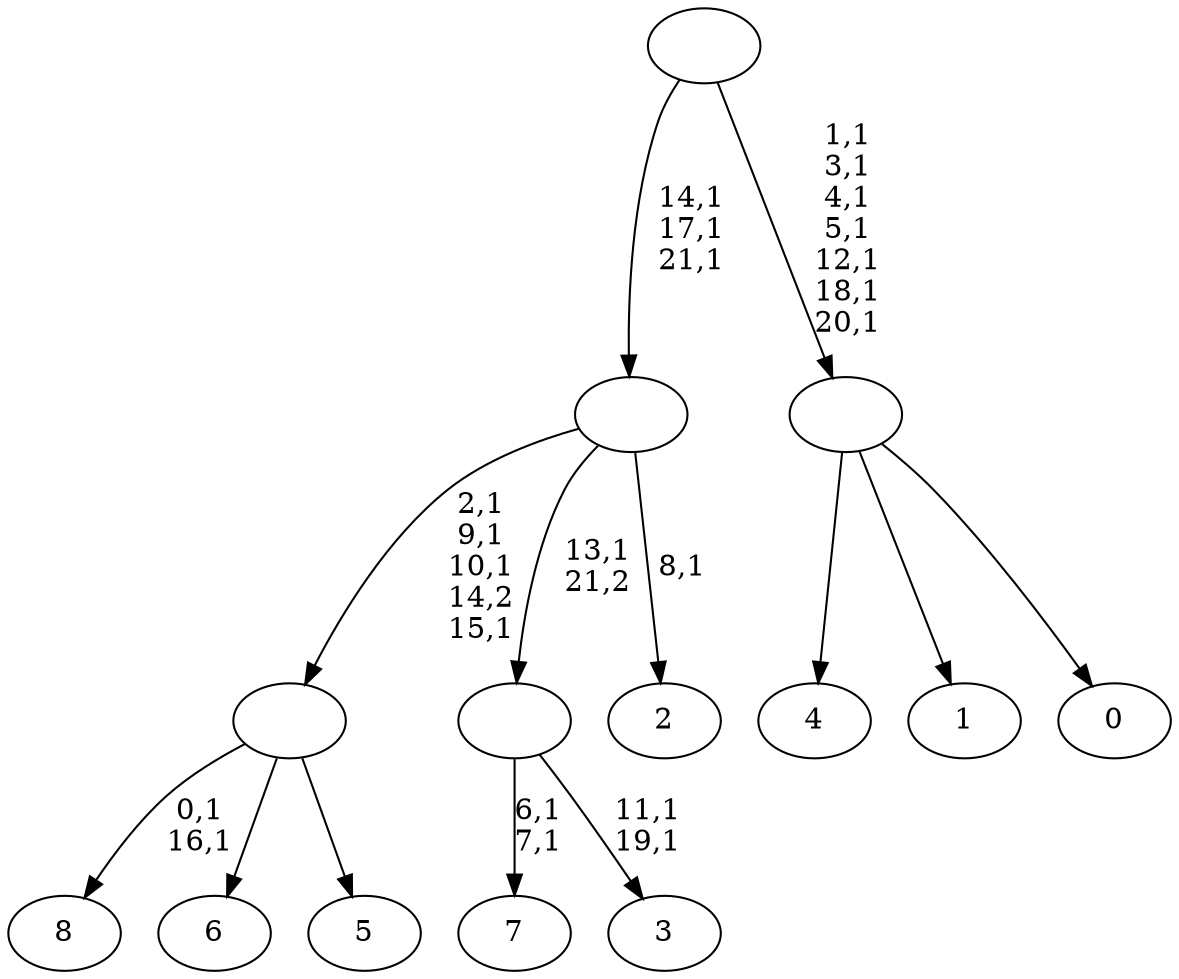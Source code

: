 digraph T {
	31 [label="8"]
	28 [label="7"]
	25 [label="6"]
	24 [label="5"]
	23 [label=""]
	19 [label="4"]
	18 [label="3"]
	15 [label=""]
	14 [label="2"]
	12 [label=""]
	9 [label="1"]
	8 [label="0"]
	7 [label=""]
	0 [label=""]
	23 -> 31 [label="0,1\n16,1"]
	23 -> 25 [label=""]
	23 -> 24 [label=""]
	15 -> 18 [label="11,1\n19,1"]
	15 -> 28 [label="6,1\n7,1"]
	12 -> 14 [label="8,1"]
	12 -> 23 [label="2,1\n9,1\n10,1\n14,2\n15,1"]
	12 -> 15 [label="13,1\n21,2"]
	7 -> 19 [label=""]
	7 -> 9 [label=""]
	7 -> 8 [label=""]
	0 -> 7 [label="1,1\n3,1\n4,1\n5,1\n12,1\n18,1\n20,1"]
	0 -> 12 [label="14,1\n17,1\n21,1"]
}
